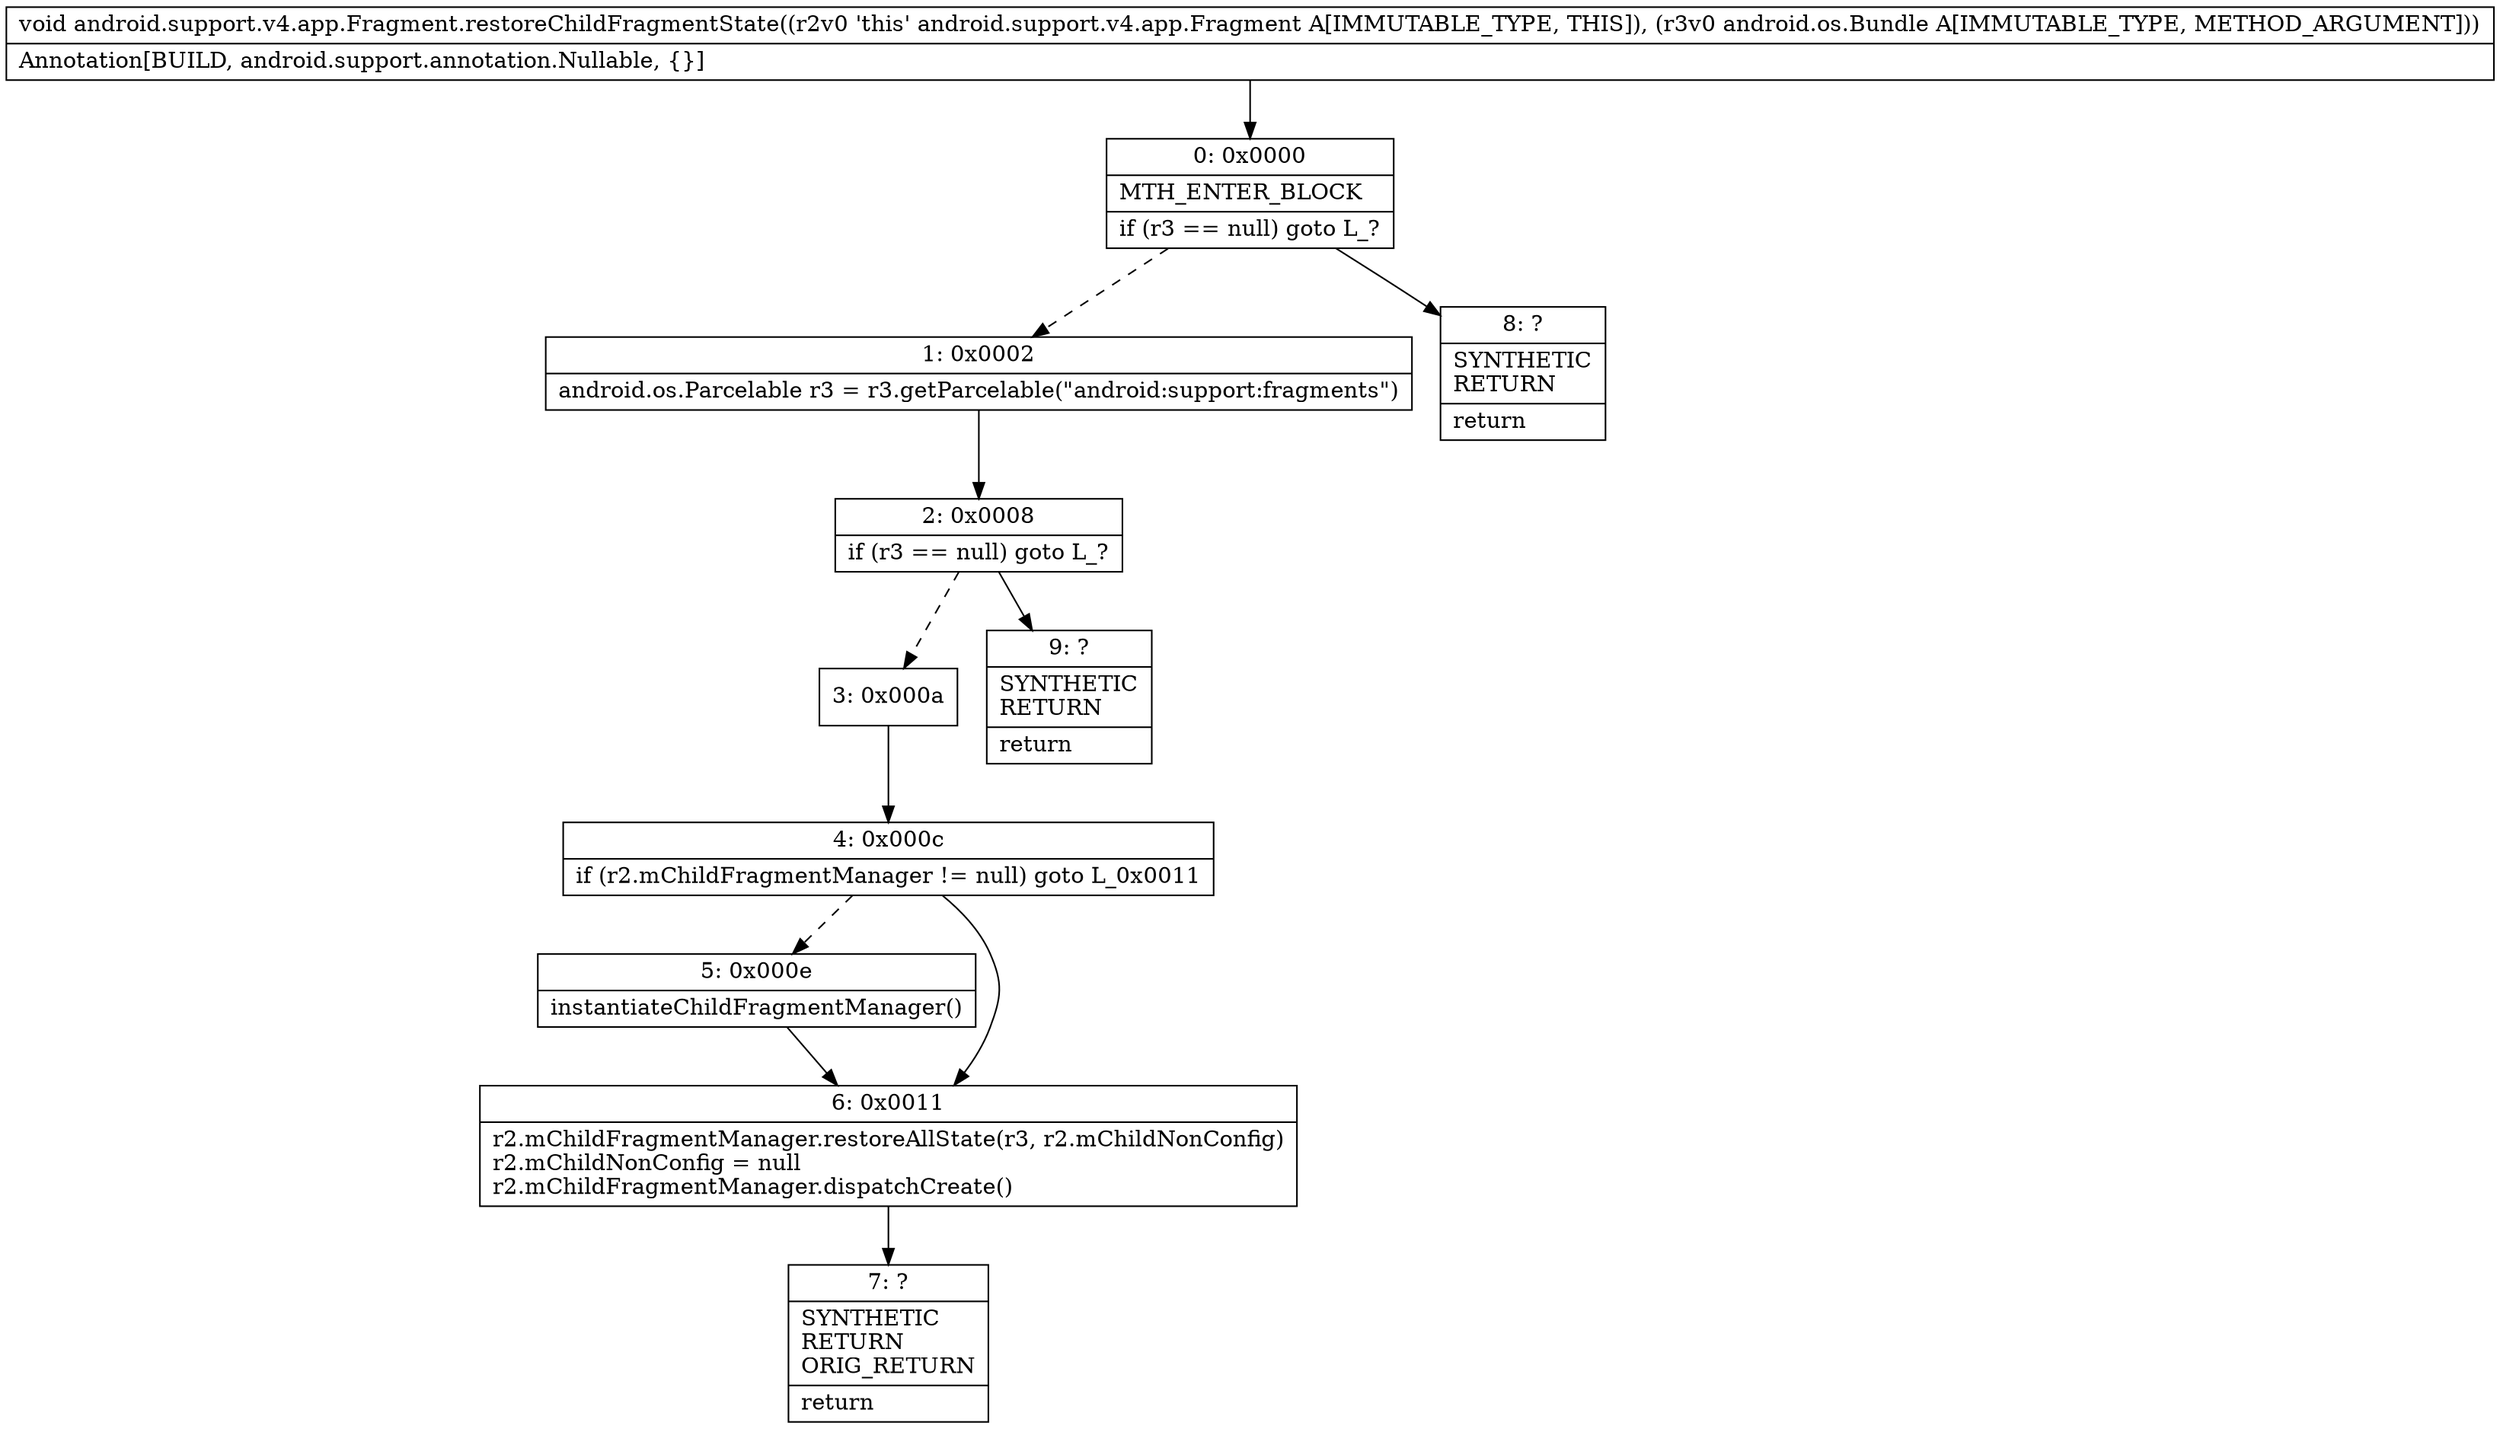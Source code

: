 digraph "CFG forandroid.support.v4.app.Fragment.restoreChildFragmentState(Landroid\/os\/Bundle;)V" {
Node_0 [shape=record,label="{0\:\ 0x0000|MTH_ENTER_BLOCK\l|if (r3 == null) goto L_?\l}"];
Node_1 [shape=record,label="{1\:\ 0x0002|android.os.Parcelable r3 = r3.getParcelable(\"android:support:fragments\")\l}"];
Node_2 [shape=record,label="{2\:\ 0x0008|if (r3 == null) goto L_?\l}"];
Node_3 [shape=record,label="{3\:\ 0x000a}"];
Node_4 [shape=record,label="{4\:\ 0x000c|if (r2.mChildFragmentManager != null) goto L_0x0011\l}"];
Node_5 [shape=record,label="{5\:\ 0x000e|instantiateChildFragmentManager()\l}"];
Node_6 [shape=record,label="{6\:\ 0x0011|r2.mChildFragmentManager.restoreAllState(r3, r2.mChildNonConfig)\lr2.mChildNonConfig = null\lr2.mChildFragmentManager.dispatchCreate()\l}"];
Node_7 [shape=record,label="{7\:\ ?|SYNTHETIC\lRETURN\lORIG_RETURN\l|return\l}"];
Node_8 [shape=record,label="{8\:\ ?|SYNTHETIC\lRETURN\l|return\l}"];
Node_9 [shape=record,label="{9\:\ ?|SYNTHETIC\lRETURN\l|return\l}"];
MethodNode[shape=record,label="{void android.support.v4.app.Fragment.restoreChildFragmentState((r2v0 'this' android.support.v4.app.Fragment A[IMMUTABLE_TYPE, THIS]), (r3v0 android.os.Bundle A[IMMUTABLE_TYPE, METHOD_ARGUMENT]))  | Annotation[BUILD, android.support.annotation.Nullable, \{\}]\l}"];
MethodNode -> Node_0;
Node_0 -> Node_1[style=dashed];
Node_0 -> Node_8;
Node_1 -> Node_2;
Node_2 -> Node_3[style=dashed];
Node_2 -> Node_9;
Node_3 -> Node_4;
Node_4 -> Node_5[style=dashed];
Node_4 -> Node_6;
Node_5 -> Node_6;
Node_6 -> Node_7;
}

